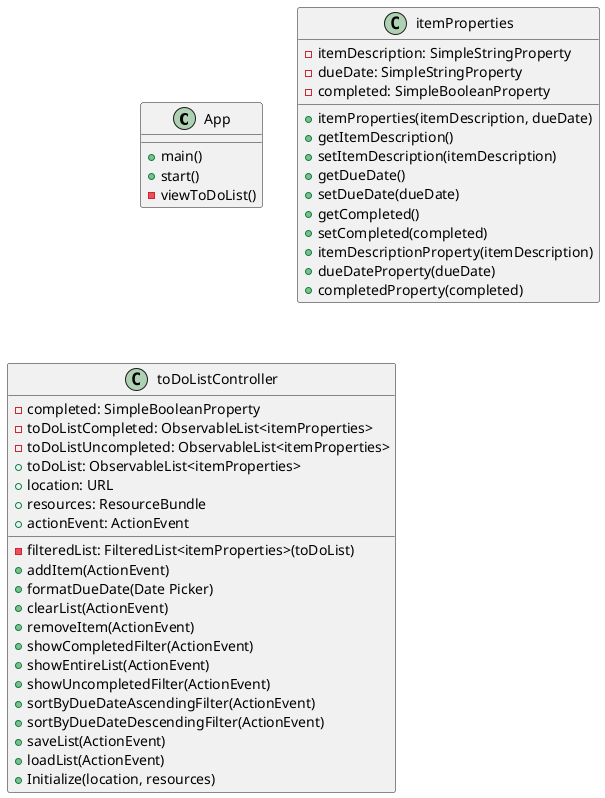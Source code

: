@startuml
'https://plantuml.com/class-diagram

Class App {
+ main()
+ start()
- viewToDoList()
}

class itemProperties {
    - itemDescription: SimpleStringProperty
    - dueDate: SimpleStringProperty
    - completed: SimpleBooleanProperty

    + itemProperties(itemDescription, dueDate)
    + getItemDescription()
    + setItemDescription(itemDescription)
    + getDueDate()
    + setDueDate(dueDate)
    + getCompleted()
    + setCompleted(completed)
    + itemDescriptionProperty(itemDescription)
    + dueDateProperty(dueDate)
    + completedProperty(completed)
}

class toDoListController {
    - completed: SimpleBooleanProperty
    - toDoListCompleted: ObservableList<itemProperties>
    - toDoListUncompleted: ObservableList<itemProperties>
    + toDoList: ObservableList<itemProperties>
    + location: URL
    + resources: ResourceBundle
    + actionEvent: ActionEvent

    - filteredList: FilteredList<itemProperties>(toDoList)
    + addItem(ActionEvent)
    + formatDueDate(Date Picker)
    + clearList(ActionEvent)
    + removeItem(ActionEvent)
    + showCompletedFilter(ActionEvent)
    + showEntireList(ActionEvent)
    + showUncompletedFilter(ActionEvent)
    + sortByDueDateAscendingFilter(ActionEvent)
    + sortByDueDateDescendingFilter(ActionEvent)
    + saveList(ActionEvent)
    + loadList(ActionEvent)
    + Initialize(location, resources)

}

@enduml